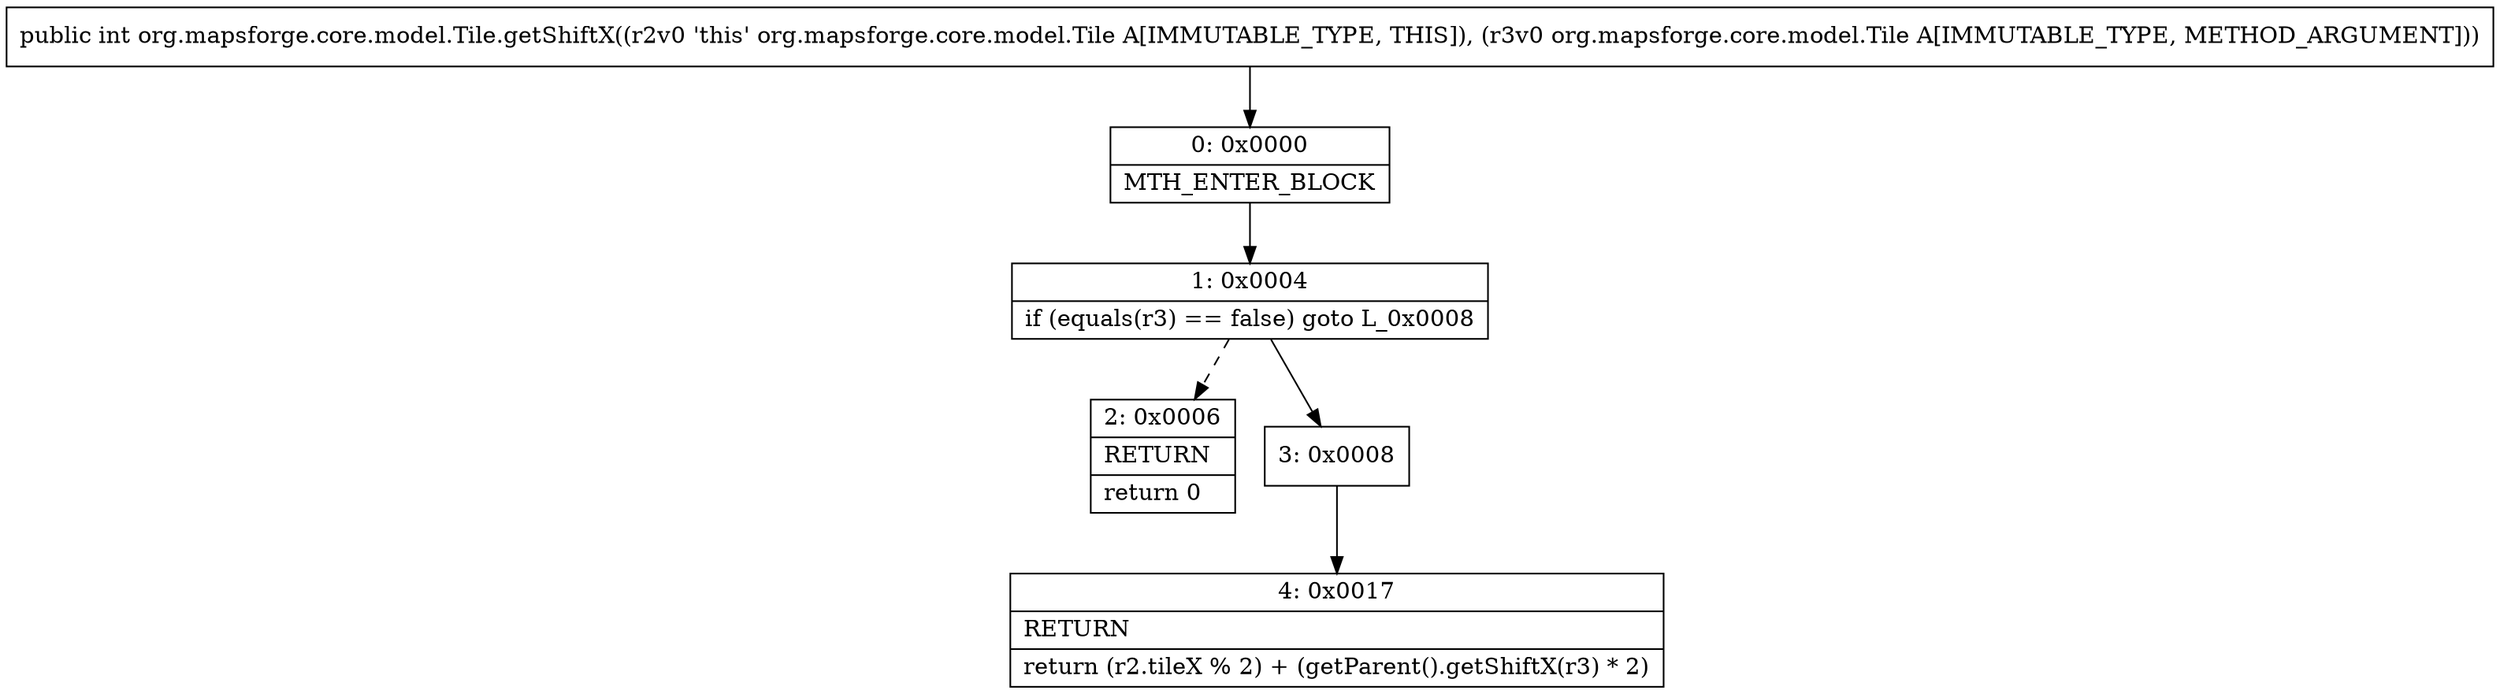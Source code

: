 digraph "CFG fororg.mapsforge.core.model.Tile.getShiftX(Lorg\/mapsforge\/core\/model\/Tile;)I" {
Node_0 [shape=record,label="{0\:\ 0x0000|MTH_ENTER_BLOCK\l}"];
Node_1 [shape=record,label="{1\:\ 0x0004|if (equals(r3) == false) goto L_0x0008\l}"];
Node_2 [shape=record,label="{2\:\ 0x0006|RETURN\l|return 0\l}"];
Node_3 [shape=record,label="{3\:\ 0x0008}"];
Node_4 [shape=record,label="{4\:\ 0x0017|RETURN\l|return (r2.tileX % 2) + (getParent().getShiftX(r3) * 2)\l}"];
MethodNode[shape=record,label="{public int org.mapsforge.core.model.Tile.getShiftX((r2v0 'this' org.mapsforge.core.model.Tile A[IMMUTABLE_TYPE, THIS]), (r3v0 org.mapsforge.core.model.Tile A[IMMUTABLE_TYPE, METHOD_ARGUMENT])) }"];
MethodNode -> Node_0;
Node_0 -> Node_1;
Node_1 -> Node_2[style=dashed];
Node_1 -> Node_3;
Node_3 -> Node_4;
}


